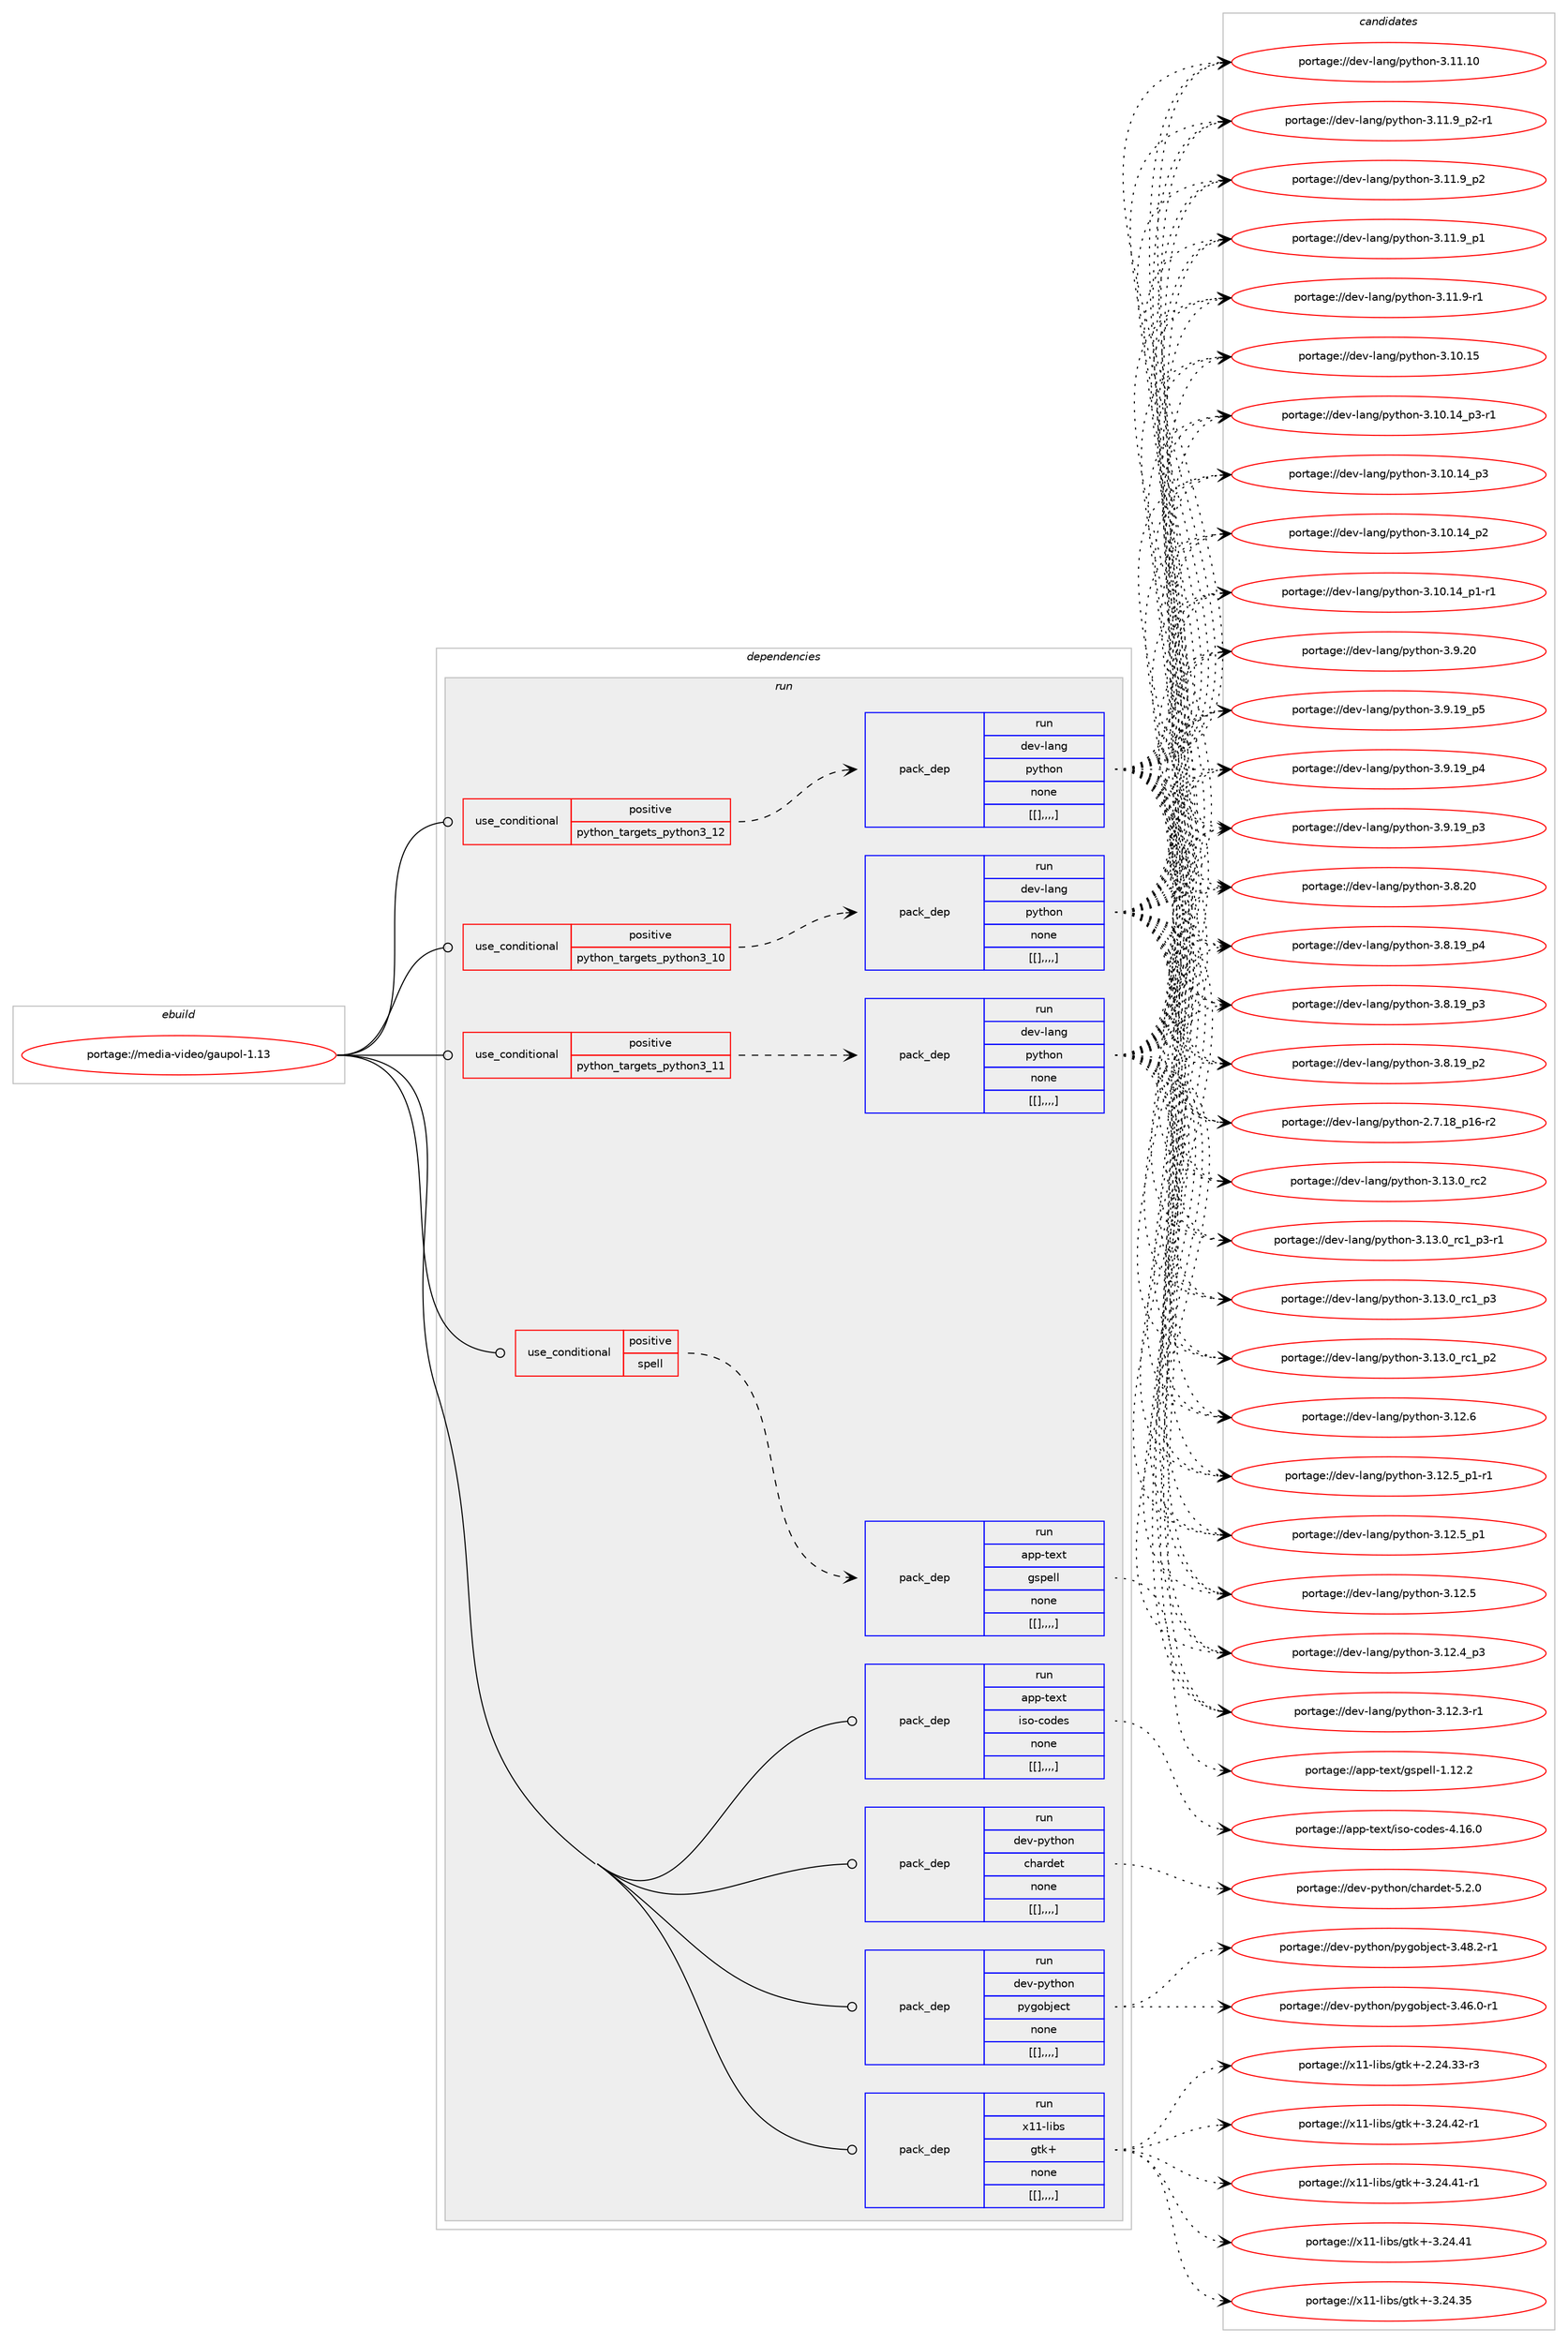 digraph prolog {

# *************
# Graph options
# *************

newrank=true;
concentrate=true;
compound=true;
graph [rankdir=LR,fontname=Helvetica,fontsize=10,ranksep=1.5];#, ranksep=2.5, nodesep=0.2];
edge  [arrowhead=vee];
node  [fontname=Helvetica,fontsize=10];

# **********
# The ebuild
# **********

subgraph cluster_leftcol {
color=gray;
label=<<i>ebuild</i>>;
id [label="portage://media-video/gaupol-1.13", color=red, width=4, href="../media-video/gaupol-1.13.svg"];
}

# ****************
# The dependencies
# ****************

subgraph cluster_midcol {
color=gray;
label=<<i>dependencies</i>>;
subgraph cluster_compile {
fillcolor="#eeeeee";
style=filled;
label=<<i>compile</i>>;
}
subgraph cluster_compileandrun {
fillcolor="#eeeeee";
style=filled;
label=<<i>compile and run</i>>;
}
subgraph cluster_run {
fillcolor="#eeeeee";
style=filled;
label=<<i>run</i>>;
subgraph cond88558 {
dependency346760 [label=<<TABLE BORDER="0" CELLBORDER="1" CELLSPACING="0" CELLPADDING="4"><TR><TD ROWSPAN="3" CELLPADDING="10">use_conditional</TD></TR><TR><TD>positive</TD></TR><TR><TD>python_targets_python3_10</TD></TR></TABLE>>, shape=none, color=red];
subgraph pack255527 {
dependency346761 [label=<<TABLE BORDER="0" CELLBORDER="1" CELLSPACING="0" CELLPADDING="4" WIDTH="220"><TR><TD ROWSPAN="6" CELLPADDING="30">pack_dep</TD></TR><TR><TD WIDTH="110">run</TD></TR><TR><TD>dev-lang</TD></TR><TR><TD>python</TD></TR><TR><TD>none</TD></TR><TR><TD>[[],,,,]</TD></TR></TABLE>>, shape=none, color=blue];
}
dependency346760:e -> dependency346761:w [weight=20,style="dashed",arrowhead="vee"];
}
id:e -> dependency346760:w [weight=20,style="solid",arrowhead="odot"];
subgraph cond88559 {
dependency346762 [label=<<TABLE BORDER="0" CELLBORDER="1" CELLSPACING="0" CELLPADDING="4"><TR><TD ROWSPAN="3" CELLPADDING="10">use_conditional</TD></TR><TR><TD>positive</TD></TR><TR><TD>python_targets_python3_11</TD></TR></TABLE>>, shape=none, color=red];
subgraph pack255528 {
dependency346763 [label=<<TABLE BORDER="0" CELLBORDER="1" CELLSPACING="0" CELLPADDING="4" WIDTH="220"><TR><TD ROWSPAN="6" CELLPADDING="30">pack_dep</TD></TR><TR><TD WIDTH="110">run</TD></TR><TR><TD>dev-lang</TD></TR><TR><TD>python</TD></TR><TR><TD>none</TD></TR><TR><TD>[[],,,,]</TD></TR></TABLE>>, shape=none, color=blue];
}
dependency346762:e -> dependency346763:w [weight=20,style="dashed",arrowhead="vee"];
}
id:e -> dependency346762:w [weight=20,style="solid",arrowhead="odot"];
subgraph cond88560 {
dependency346764 [label=<<TABLE BORDER="0" CELLBORDER="1" CELLSPACING="0" CELLPADDING="4"><TR><TD ROWSPAN="3" CELLPADDING="10">use_conditional</TD></TR><TR><TD>positive</TD></TR><TR><TD>python_targets_python3_12</TD></TR></TABLE>>, shape=none, color=red];
subgraph pack255529 {
dependency346765 [label=<<TABLE BORDER="0" CELLBORDER="1" CELLSPACING="0" CELLPADDING="4" WIDTH="220"><TR><TD ROWSPAN="6" CELLPADDING="30">pack_dep</TD></TR><TR><TD WIDTH="110">run</TD></TR><TR><TD>dev-lang</TD></TR><TR><TD>python</TD></TR><TR><TD>none</TD></TR><TR><TD>[[],,,,]</TD></TR></TABLE>>, shape=none, color=blue];
}
dependency346764:e -> dependency346765:w [weight=20,style="dashed",arrowhead="vee"];
}
id:e -> dependency346764:w [weight=20,style="solid",arrowhead="odot"];
subgraph cond88561 {
dependency346766 [label=<<TABLE BORDER="0" CELLBORDER="1" CELLSPACING="0" CELLPADDING="4"><TR><TD ROWSPAN="3" CELLPADDING="10">use_conditional</TD></TR><TR><TD>positive</TD></TR><TR><TD>spell</TD></TR></TABLE>>, shape=none, color=red];
subgraph pack255530 {
dependency346767 [label=<<TABLE BORDER="0" CELLBORDER="1" CELLSPACING="0" CELLPADDING="4" WIDTH="220"><TR><TD ROWSPAN="6" CELLPADDING="30">pack_dep</TD></TR><TR><TD WIDTH="110">run</TD></TR><TR><TD>app-text</TD></TR><TR><TD>gspell</TD></TR><TR><TD>none</TD></TR><TR><TD>[[],,,,]</TD></TR></TABLE>>, shape=none, color=blue];
}
dependency346766:e -> dependency346767:w [weight=20,style="dashed",arrowhead="vee"];
}
id:e -> dependency346766:w [weight=20,style="solid",arrowhead="odot"];
subgraph pack255531 {
dependency346768 [label=<<TABLE BORDER="0" CELLBORDER="1" CELLSPACING="0" CELLPADDING="4" WIDTH="220"><TR><TD ROWSPAN="6" CELLPADDING="30">pack_dep</TD></TR><TR><TD WIDTH="110">run</TD></TR><TR><TD>app-text</TD></TR><TR><TD>iso-codes</TD></TR><TR><TD>none</TD></TR><TR><TD>[[],,,,]</TD></TR></TABLE>>, shape=none, color=blue];
}
id:e -> dependency346768:w [weight=20,style="solid",arrowhead="odot"];
subgraph pack255532 {
dependency346769 [label=<<TABLE BORDER="0" CELLBORDER="1" CELLSPACING="0" CELLPADDING="4" WIDTH="220"><TR><TD ROWSPAN="6" CELLPADDING="30">pack_dep</TD></TR><TR><TD WIDTH="110">run</TD></TR><TR><TD>dev-python</TD></TR><TR><TD>chardet</TD></TR><TR><TD>none</TD></TR><TR><TD>[[],,,,]</TD></TR></TABLE>>, shape=none, color=blue];
}
id:e -> dependency346769:w [weight=20,style="solid",arrowhead="odot"];
subgraph pack255533 {
dependency346770 [label=<<TABLE BORDER="0" CELLBORDER="1" CELLSPACING="0" CELLPADDING="4" WIDTH="220"><TR><TD ROWSPAN="6" CELLPADDING="30">pack_dep</TD></TR><TR><TD WIDTH="110">run</TD></TR><TR><TD>dev-python</TD></TR><TR><TD>pygobject</TD></TR><TR><TD>none</TD></TR><TR><TD>[[],,,,]</TD></TR></TABLE>>, shape=none, color=blue];
}
id:e -> dependency346770:w [weight=20,style="solid",arrowhead="odot"];
subgraph pack255534 {
dependency346771 [label=<<TABLE BORDER="0" CELLBORDER="1" CELLSPACING="0" CELLPADDING="4" WIDTH="220"><TR><TD ROWSPAN="6" CELLPADDING="30">pack_dep</TD></TR><TR><TD WIDTH="110">run</TD></TR><TR><TD>x11-libs</TD></TR><TR><TD>gtk+</TD></TR><TR><TD>none</TD></TR><TR><TD>[[],,,,]</TD></TR></TABLE>>, shape=none, color=blue];
}
id:e -> dependency346771:w [weight=20,style="solid",arrowhead="odot"];
}
}

# **************
# The candidates
# **************

subgraph cluster_choices {
rank=same;
color=gray;
label=<<i>candidates</i>>;

subgraph choice255527 {
color=black;
nodesep=1;
choice10010111845108971101034711212111610411111045514649514648951149950 [label="portage://dev-lang/python-3.13.0_rc2", color=red, width=4,href="../dev-lang/python-3.13.0_rc2.svg"];
choice1001011184510897110103471121211161041111104551464951464895114994995112514511449 [label="portage://dev-lang/python-3.13.0_rc1_p3-r1", color=red, width=4,href="../dev-lang/python-3.13.0_rc1_p3-r1.svg"];
choice100101118451089711010347112121116104111110455146495146489511499499511251 [label="portage://dev-lang/python-3.13.0_rc1_p3", color=red, width=4,href="../dev-lang/python-3.13.0_rc1_p3.svg"];
choice100101118451089711010347112121116104111110455146495146489511499499511250 [label="portage://dev-lang/python-3.13.0_rc1_p2", color=red, width=4,href="../dev-lang/python-3.13.0_rc1_p2.svg"];
choice10010111845108971101034711212111610411111045514649504654 [label="portage://dev-lang/python-3.12.6", color=red, width=4,href="../dev-lang/python-3.12.6.svg"];
choice1001011184510897110103471121211161041111104551464950465395112494511449 [label="portage://dev-lang/python-3.12.5_p1-r1", color=red, width=4,href="../dev-lang/python-3.12.5_p1-r1.svg"];
choice100101118451089711010347112121116104111110455146495046539511249 [label="portage://dev-lang/python-3.12.5_p1", color=red, width=4,href="../dev-lang/python-3.12.5_p1.svg"];
choice10010111845108971101034711212111610411111045514649504653 [label="portage://dev-lang/python-3.12.5", color=red, width=4,href="../dev-lang/python-3.12.5.svg"];
choice100101118451089711010347112121116104111110455146495046529511251 [label="portage://dev-lang/python-3.12.4_p3", color=red, width=4,href="../dev-lang/python-3.12.4_p3.svg"];
choice100101118451089711010347112121116104111110455146495046514511449 [label="portage://dev-lang/python-3.12.3-r1", color=red, width=4,href="../dev-lang/python-3.12.3-r1.svg"];
choice1001011184510897110103471121211161041111104551464949464948 [label="portage://dev-lang/python-3.11.10", color=red, width=4,href="../dev-lang/python-3.11.10.svg"];
choice1001011184510897110103471121211161041111104551464949465795112504511449 [label="portage://dev-lang/python-3.11.9_p2-r1", color=red, width=4,href="../dev-lang/python-3.11.9_p2-r1.svg"];
choice100101118451089711010347112121116104111110455146494946579511250 [label="portage://dev-lang/python-3.11.9_p2", color=red, width=4,href="../dev-lang/python-3.11.9_p2.svg"];
choice100101118451089711010347112121116104111110455146494946579511249 [label="portage://dev-lang/python-3.11.9_p1", color=red, width=4,href="../dev-lang/python-3.11.9_p1.svg"];
choice100101118451089711010347112121116104111110455146494946574511449 [label="portage://dev-lang/python-3.11.9-r1", color=red, width=4,href="../dev-lang/python-3.11.9-r1.svg"];
choice1001011184510897110103471121211161041111104551464948464953 [label="portage://dev-lang/python-3.10.15", color=red, width=4,href="../dev-lang/python-3.10.15.svg"];
choice100101118451089711010347112121116104111110455146494846495295112514511449 [label="portage://dev-lang/python-3.10.14_p3-r1", color=red, width=4,href="../dev-lang/python-3.10.14_p3-r1.svg"];
choice10010111845108971101034711212111610411111045514649484649529511251 [label="portage://dev-lang/python-3.10.14_p3", color=red, width=4,href="../dev-lang/python-3.10.14_p3.svg"];
choice10010111845108971101034711212111610411111045514649484649529511250 [label="portage://dev-lang/python-3.10.14_p2", color=red, width=4,href="../dev-lang/python-3.10.14_p2.svg"];
choice100101118451089711010347112121116104111110455146494846495295112494511449 [label="portage://dev-lang/python-3.10.14_p1-r1", color=red, width=4,href="../dev-lang/python-3.10.14_p1-r1.svg"];
choice10010111845108971101034711212111610411111045514657465048 [label="portage://dev-lang/python-3.9.20", color=red, width=4,href="../dev-lang/python-3.9.20.svg"];
choice100101118451089711010347112121116104111110455146574649579511253 [label="portage://dev-lang/python-3.9.19_p5", color=red, width=4,href="../dev-lang/python-3.9.19_p5.svg"];
choice100101118451089711010347112121116104111110455146574649579511252 [label="portage://dev-lang/python-3.9.19_p4", color=red, width=4,href="../dev-lang/python-3.9.19_p4.svg"];
choice100101118451089711010347112121116104111110455146574649579511251 [label="portage://dev-lang/python-3.9.19_p3", color=red, width=4,href="../dev-lang/python-3.9.19_p3.svg"];
choice10010111845108971101034711212111610411111045514656465048 [label="portage://dev-lang/python-3.8.20", color=red, width=4,href="../dev-lang/python-3.8.20.svg"];
choice100101118451089711010347112121116104111110455146564649579511252 [label="portage://dev-lang/python-3.8.19_p4", color=red, width=4,href="../dev-lang/python-3.8.19_p4.svg"];
choice100101118451089711010347112121116104111110455146564649579511251 [label="portage://dev-lang/python-3.8.19_p3", color=red, width=4,href="../dev-lang/python-3.8.19_p3.svg"];
choice100101118451089711010347112121116104111110455146564649579511250 [label="portage://dev-lang/python-3.8.19_p2", color=red, width=4,href="../dev-lang/python-3.8.19_p2.svg"];
choice100101118451089711010347112121116104111110455046554649569511249544511450 [label="portage://dev-lang/python-2.7.18_p16-r2", color=red, width=4,href="../dev-lang/python-2.7.18_p16-r2.svg"];
dependency346761:e -> choice10010111845108971101034711212111610411111045514649514648951149950:w [style=dotted,weight="100"];
dependency346761:e -> choice1001011184510897110103471121211161041111104551464951464895114994995112514511449:w [style=dotted,weight="100"];
dependency346761:e -> choice100101118451089711010347112121116104111110455146495146489511499499511251:w [style=dotted,weight="100"];
dependency346761:e -> choice100101118451089711010347112121116104111110455146495146489511499499511250:w [style=dotted,weight="100"];
dependency346761:e -> choice10010111845108971101034711212111610411111045514649504654:w [style=dotted,weight="100"];
dependency346761:e -> choice1001011184510897110103471121211161041111104551464950465395112494511449:w [style=dotted,weight="100"];
dependency346761:e -> choice100101118451089711010347112121116104111110455146495046539511249:w [style=dotted,weight="100"];
dependency346761:e -> choice10010111845108971101034711212111610411111045514649504653:w [style=dotted,weight="100"];
dependency346761:e -> choice100101118451089711010347112121116104111110455146495046529511251:w [style=dotted,weight="100"];
dependency346761:e -> choice100101118451089711010347112121116104111110455146495046514511449:w [style=dotted,weight="100"];
dependency346761:e -> choice1001011184510897110103471121211161041111104551464949464948:w [style=dotted,weight="100"];
dependency346761:e -> choice1001011184510897110103471121211161041111104551464949465795112504511449:w [style=dotted,weight="100"];
dependency346761:e -> choice100101118451089711010347112121116104111110455146494946579511250:w [style=dotted,weight="100"];
dependency346761:e -> choice100101118451089711010347112121116104111110455146494946579511249:w [style=dotted,weight="100"];
dependency346761:e -> choice100101118451089711010347112121116104111110455146494946574511449:w [style=dotted,weight="100"];
dependency346761:e -> choice1001011184510897110103471121211161041111104551464948464953:w [style=dotted,weight="100"];
dependency346761:e -> choice100101118451089711010347112121116104111110455146494846495295112514511449:w [style=dotted,weight="100"];
dependency346761:e -> choice10010111845108971101034711212111610411111045514649484649529511251:w [style=dotted,weight="100"];
dependency346761:e -> choice10010111845108971101034711212111610411111045514649484649529511250:w [style=dotted,weight="100"];
dependency346761:e -> choice100101118451089711010347112121116104111110455146494846495295112494511449:w [style=dotted,weight="100"];
dependency346761:e -> choice10010111845108971101034711212111610411111045514657465048:w [style=dotted,weight="100"];
dependency346761:e -> choice100101118451089711010347112121116104111110455146574649579511253:w [style=dotted,weight="100"];
dependency346761:e -> choice100101118451089711010347112121116104111110455146574649579511252:w [style=dotted,weight="100"];
dependency346761:e -> choice100101118451089711010347112121116104111110455146574649579511251:w [style=dotted,weight="100"];
dependency346761:e -> choice10010111845108971101034711212111610411111045514656465048:w [style=dotted,weight="100"];
dependency346761:e -> choice100101118451089711010347112121116104111110455146564649579511252:w [style=dotted,weight="100"];
dependency346761:e -> choice100101118451089711010347112121116104111110455146564649579511251:w [style=dotted,weight="100"];
dependency346761:e -> choice100101118451089711010347112121116104111110455146564649579511250:w [style=dotted,weight="100"];
dependency346761:e -> choice100101118451089711010347112121116104111110455046554649569511249544511450:w [style=dotted,weight="100"];
}
subgraph choice255528 {
color=black;
nodesep=1;
choice10010111845108971101034711212111610411111045514649514648951149950 [label="portage://dev-lang/python-3.13.0_rc2", color=red, width=4,href="../dev-lang/python-3.13.0_rc2.svg"];
choice1001011184510897110103471121211161041111104551464951464895114994995112514511449 [label="portage://dev-lang/python-3.13.0_rc1_p3-r1", color=red, width=4,href="../dev-lang/python-3.13.0_rc1_p3-r1.svg"];
choice100101118451089711010347112121116104111110455146495146489511499499511251 [label="portage://dev-lang/python-3.13.0_rc1_p3", color=red, width=4,href="../dev-lang/python-3.13.0_rc1_p3.svg"];
choice100101118451089711010347112121116104111110455146495146489511499499511250 [label="portage://dev-lang/python-3.13.0_rc1_p2", color=red, width=4,href="../dev-lang/python-3.13.0_rc1_p2.svg"];
choice10010111845108971101034711212111610411111045514649504654 [label="portage://dev-lang/python-3.12.6", color=red, width=4,href="../dev-lang/python-3.12.6.svg"];
choice1001011184510897110103471121211161041111104551464950465395112494511449 [label="portage://dev-lang/python-3.12.5_p1-r1", color=red, width=4,href="../dev-lang/python-3.12.5_p1-r1.svg"];
choice100101118451089711010347112121116104111110455146495046539511249 [label="portage://dev-lang/python-3.12.5_p1", color=red, width=4,href="../dev-lang/python-3.12.5_p1.svg"];
choice10010111845108971101034711212111610411111045514649504653 [label="portage://dev-lang/python-3.12.5", color=red, width=4,href="../dev-lang/python-3.12.5.svg"];
choice100101118451089711010347112121116104111110455146495046529511251 [label="portage://dev-lang/python-3.12.4_p3", color=red, width=4,href="../dev-lang/python-3.12.4_p3.svg"];
choice100101118451089711010347112121116104111110455146495046514511449 [label="portage://dev-lang/python-3.12.3-r1", color=red, width=4,href="../dev-lang/python-3.12.3-r1.svg"];
choice1001011184510897110103471121211161041111104551464949464948 [label="portage://dev-lang/python-3.11.10", color=red, width=4,href="../dev-lang/python-3.11.10.svg"];
choice1001011184510897110103471121211161041111104551464949465795112504511449 [label="portage://dev-lang/python-3.11.9_p2-r1", color=red, width=4,href="../dev-lang/python-3.11.9_p2-r1.svg"];
choice100101118451089711010347112121116104111110455146494946579511250 [label="portage://dev-lang/python-3.11.9_p2", color=red, width=4,href="../dev-lang/python-3.11.9_p2.svg"];
choice100101118451089711010347112121116104111110455146494946579511249 [label="portage://dev-lang/python-3.11.9_p1", color=red, width=4,href="../dev-lang/python-3.11.9_p1.svg"];
choice100101118451089711010347112121116104111110455146494946574511449 [label="portage://dev-lang/python-3.11.9-r1", color=red, width=4,href="../dev-lang/python-3.11.9-r1.svg"];
choice1001011184510897110103471121211161041111104551464948464953 [label="portage://dev-lang/python-3.10.15", color=red, width=4,href="../dev-lang/python-3.10.15.svg"];
choice100101118451089711010347112121116104111110455146494846495295112514511449 [label="portage://dev-lang/python-3.10.14_p3-r1", color=red, width=4,href="../dev-lang/python-3.10.14_p3-r1.svg"];
choice10010111845108971101034711212111610411111045514649484649529511251 [label="portage://dev-lang/python-3.10.14_p3", color=red, width=4,href="../dev-lang/python-3.10.14_p3.svg"];
choice10010111845108971101034711212111610411111045514649484649529511250 [label="portage://dev-lang/python-3.10.14_p2", color=red, width=4,href="../dev-lang/python-3.10.14_p2.svg"];
choice100101118451089711010347112121116104111110455146494846495295112494511449 [label="portage://dev-lang/python-3.10.14_p1-r1", color=red, width=4,href="../dev-lang/python-3.10.14_p1-r1.svg"];
choice10010111845108971101034711212111610411111045514657465048 [label="portage://dev-lang/python-3.9.20", color=red, width=4,href="../dev-lang/python-3.9.20.svg"];
choice100101118451089711010347112121116104111110455146574649579511253 [label="portage://dev-lang/python-3.9.19_p5", color=red, width=4,href="../dev-lang/python-3.9.19_p5.svg"];
choice100101118451089711010347112121116104111110455146574649579511252 [label="portage://dev-lang/python-3.9.19_p4", color=red, width=4,href="../dev-lang/python-3.9.19_p4.svg"];
choice100101118451089711010347112121116104111110455146574649579511251 [label="portage://dev-lang/python-3.9.19_p3", color=red, width=4,href="../dev-lang/python-3.9.19_p3.svg"];
choice10010111845108971101034711212111610411111045514656465048 [label="portage://dev-lang/python-3.8.20", color=red, width=4,href="../dev-lang/python-3.8.20.svg"];
choice100101118451089711010347112121116104111110455146564649579511252 [label="portage://dev-lang/python-3.8.19_p4", color=red, width=4,href="../dev-lang/python-3.8.19_p4.svg"];
choice100101118451089711010347112121116104111110455146564649579511251 [label="portage://dev-lang/python-3.8.19_p3", color=red, width=4,href="../dev-lang/python-3.8.19_p3.svg"];
choice100101118451089711010347112121116104111110455146564649579511250 [label="portage://dev-lang/python-3.8.19_p2", color=red, width=4,href="../dev-lang/python-3.8.19_p2.svg"];
choice100101118451089711010347112121116104111110455046554649569511249544511450 [label="portage://dev-lang/python-2.7.18_p16-r2", color=red, width=4,href="../dev-lang/python-2.7.18_p16-r2.svg"];
dependency346763:e -> choice10010111845108971101034711212111610411111045514649514648951149950:w [style=dotted,weight="100"];
dependency346763:e -> choice1001011184510897110103471121211161041111104551464951464895114994995112514511449:w [style=dotted,weight="100"];
dependency346763:e -> choice100101118451089711010347112121116104111110455146495146489511499499511251:w [style=dotted,weight="100"];
dependency346763:e -> choice100101118451089711010347112121116104111110455146495146489511499499511250:w [style=dotted,weight="100"];
dependency346763:e -> choice10010111845108971101034711212111610411111045514649504654:w [style=dotted,weight="100"];
dependency346763:e -> choice1001011184510897110103471121211161041111104551464950465395112494511449:w [style=dotted,weight="100"];
dependency346763:e -> choice100101118451089711010347112121116104111110455146495046539511249:w [style=dotted,weight="100"];
dependency346763:e -> choice10010111845108971101034711212111610411111045514649504653:w [style=dotted,weight="100"];
dependency346763:e -> choice100101118451089711010347112121116104111110455146495046529511251:w [style=dotted,weight="100"];
dependency346763:e -> choice100101118451089711010347112121116104111110455146495046514511449:w [style=dotted,weight="100"];
dependency346763:e -> choice1001011184510897110103471121211161041111104551464949464948:w [style=dotted,weight="100"];
dependency346763:e -> choice1001011184510897110103471121211161041111104551464949465795112504511449:w [style=dotted,weight="100"];
dependency346763:e -> choice100101118451089711010347112121116104111110455146494946579511250:w [style=dotted,weight="100"];
dependency346763:e -> choice100101118451089711010347112121116104111110455146494946579511249:w [style=dotted,weight="100"];
dependency346763:e -> choice100101118451089711010347112121116104111110455146494946574511449:w [style=dotted,weight="100"];
dependency346763:e -> choice1001011184510897110103471121211161041111104551464948464953:w [style=dotted,weight="100"];
dependency346763:e -> choice100101118451089711010347112121116104111110455146494846495295112514511449:w [style=dotted,weight="100"];
dependency346763:e -> choice10010111845108971101034711212111610411111045514649484649529511251:w [style=dotted,weight="100"];
dependency346763:e -> choice10010111845108971101034711212111610411111045514649484649529511250:w [style=dotted,weight="100"];
dependency346763:e -> choice100101118451089711010347112121116104111110455146494846495295112494511449:w [style=dotted,weight="100"];
dependency346763:e -> choice10010111845108971101034711212111610411111045514657465048:w [style=dotted,weight="100"];
dependency346763:e -> choice100101118451089711010347112121116104111110455146574649579511253:w [style=dotted,weight="100"];
dependency346763:e -> choice100101118451089711010347112121116104111110455146574649579511252:w [style=dotted,weight="100"];
dependency346763:e -> choice100101118451089711010347112121116104111110455146574649579511251:w [style=dotted,weight="100"];
dependency346763:e -> choice10010111845108971101034711212111610411111045514656465048:w [style=dotted,weight="100"];
dependency346763:e -> choice100101118451089711010347112121116104111110455146564649579511252:w [style=dotted,weight="100"];
dependency346763:e -> choice100101118451089711010347112121116104111110455146564649579511251:w [style=dotted,weight="100"];
dependency346763:e -> choice100101118451089711010347112121116104111110455146564649579511250:w [style=dotted,weight="100"];
dependency346763:e -> choice100101118451089711010347112121116104111110455046554649569511249544511450:w [style=dotted,weight="100"];
}
subgraph choice255529 {
color=black;
nodesep=1;
choice10010111845108971101034711212111610411111045514649514648951149950 [label="portage://dev-lang/python-3.13.0_rc2", color=red, width=4,href="../dev-lang/python-3.13.0_rc2.svg"];
choice1001011184510897110103471121211161041111104551464951464895114994995112514511449 [label="portage://dev-lang/python-3.13.0_rc1_p3-r1", color=red, width=4,href="../dev-lang/python-3.13.0_rc1_p3-r1.svg"];
choice100101118451089711010347112121116104111110455146495146489511499499511251 [label="portage://dev-lang/python-3.13.0_rc1_p3", color=red, width=4,href="../dev-lang/python-3.13.0_rc1_p3.svg"];
choice100101118451089711010347112121116104111110455146495146489511499499511250 [label="portage://dev-lang/python-3.13.0_rc1_p2", color=red, width=4,href="../dev-lang/python-3.13.0_rc1_p2.svg"];
choice10010111845108971101034711212111610411111045514649504654 [label="portage://dev-lang/python-3.12.6", color=red, width=4,href="../dev-lang/python-3.12.6.svg"];
choice1001011184510897110103471121211161041111104551464950465395112494511449 [label="portage://dev-lang/python-3.12.5_p1-r1", color=red, width=4,href="../dev-lang/python-3.12.5_p1-r1.svg"];
choice100101118451089711010347112121116104111110455146495046539511249 [label="portage://dev-lang/python-3.12.5_p1", color=red, width=4,href="../dev-lang/python-3.12.5_p1.svg"];
choice10010111845108971101034711212111610411111045514649504653 [label="portage://dev-lang/python-3.12.5", color=red, width=4,href="../dev-lang/python-3.12.5.svg"];
choice100101118451089711010347112121116104111110455146495046529511251 [label="portage://dev-lang/python-3.12.4_p3", color=red, width=4,href="../dev-lang/python-3.12.4_p3.svg"];
choice100101118451089711010347112121116104111110455146495046514511449 [label="portage://dev-lang/python-3.12.3-r1", color=red, width=4,href="../dev-lang/python-3.12.3-r1.svg"];
choice1001011184510897110103471121211161041111104551464949464948 [label="portage://dev-lang/python-3.11.10", color=red, width=4,href="../dev-lang/python-3.11.10.svg"];
choice1001011184510897110103471121211161041111104551464949465795112504511449 [label="portage://dev-lang/python-3.11.9_p2-r1", color=red, width=4,href="../dev-lang/python-3.11.9_p2-r1.svg"];
choice100101118451089711010347112121116104111110455146494946579511250 [label="portage://dev-lang/python-3.11.9_p2", color=red, width=4,href="../dev-lang/python-3.11.9_p2.svg"];
choice100101118451089711010347112121116104111110455146494946579511249 [label="portage://dev-lang/python-3.11.9_p1", color=red, width=4,href="../dev-lang/python-3.11.9_p1.svg"];
choice100101118451089711010347112121116104111110455146494946574511449 [label="portage://dev-lang/python-3.11.9-r1", color=red, width=4,href="../dev-lang/python-3.11.9-r1.svg"];
choice1001011184510897110103471121211161041111104551464948464953 [label="portage://dev-lang/python-3.10.15", color=red, width=4,href="../dev-lang/python-3.10.15.svg"];
choice100101118451089711010347112121116104111110455146494846495295112514511449 [label="portage://dev-lang/python-3.10.14_p3-r1", color=red, width=4,href="../dev-lang/python-3.10.14_p3-r1.svg"];
choice10010111845108971101034711212111610411111045514649484649529511251 [label="portage://dev-lang/python-3.10.14_p3", color=red, width=4,href="../dev-lang/python-3.10.14_p3.svg"];
choice10010111845108971101034711212111610411111045514649484649529511250 [label="portage://dev-lang/python-3.10.14_p2", color=red, width=4,href="../dev-lang/python-3.10.14_p2.svg"];
choice100101118451089711010347112121116104111110455146494846495295112494511449 [label="portage://dev-lang/python-3.10.14_p1-r1", color=red, width=4,href="../dev-lang/python-3.10.14_p1-r1.svg"];
choice10010111845108971101034711212111610411111045514657465048 [label="portage://dev-lang/python-3.9.20", color=red, width=4,href="../dev-lang/python-3.9.20.svg"];
choice100101118451089711010347112121116104111110455146574649579511253 [label="portage://dev-lang/python-3.9.19_p5", color=red, width=4,href="../dev-lang/python-3.9.19_p5.svg"];
choice100101118451089711010347112121116104111110455146574649579511252 [label="portage://dev-lang/python-3.9.19_p4", color=red, width=4,href="../dev-lang/python-3.9.19_p4.svg"];
choice100101118451089711010347112121116104111110455146574649579511251 [label="portage://dev-lang/python-3.9.19_p3", color=red, width=4,href="../dev-lang/python-3.9.19_p3.svg"];
choice10010111845108971101034711212111610411111045514656465048 [label="portage://dev-lang/python-3.8.20", color=red, width=4,href="../dev-lang/python-3.8.20.svg"];
choice100101118451089711010347112121116104111110455146564649579511252 [label="portage://dev-lang/python-3.8.19_p4", color=red, width=4,href="../dev-lang/python-3.8.19_p4.svg"];
choice100101118451089711010347112121116104111110455146564649579511251 [label="portage://dev-lang/python-3.8.19_p3", color=red, width=4,href="../dev-lang/python-3.8.19_p3.svg"];
choice100101118451089711010347112121116104111110455146564649579511250 [label="portage://dev-lang/python-3.8.19_p2", color=red, width=4,href="../dev-lang/python-3.8.19_p2.svg"];
choice100101118451089711010347112121116104111110455046554649569511249544511450 [label="portage://dev-lang/python-2.7.18_p16-r2", color=red, width=4,href="../dev-lang/python-2.7.18_p16-r2.svg"];
dependency346765:e -> choice10010111845108971101034711212111610411111045514649514648951149950:w [style=dotted,weight="100"];
dependency346765:e -> choice1001011184510897110103471121211161041111104551464951464895114994995112514511449:w [style=dotted,weight="100"];
dependency346765:e -> choice100101118451089711010347112121116104111110455146495146489511499499511251:w [style=dotted,weight="100"];
dependency346765:e -> choice100101118451089711010347112121116104111110455146495146489511499499511250:w [style=dotted,weight="100"];
dependency346765:e -> choice10010111845108971101034711212111610411111045514649504654:w [style=dotted,weight="100"];
dependency346765:e -> choice1001011184510897110103471121211161041111104551464950465395112494511449:w [style=dotted,weight="100"];
dependency346765:e -> choice100101118451089711010347112121116104111110455146495046539511249:w [style=dotted,weight="100"];
dependency346765:e -> choice10010111845108971101034711212111610411111045514649504653:w [style=dotted,weight="100"];
dependency346765:e -> choice100101118451089711010347112121116104111110455146495046529511251:w [style=dotted,weight="100"];
dependency346765:e -> choice100101118451089711010347112121116104111110455146495046514511449:w [style=dotted,weight="100"];
dependency346765:e -> choice1001011184510897110103471121211161041111104551464949464948:w [style=dotted,weight="100"];
dependency346765:e -> choice1001011184510897110103471121211161041111104551464949465795112504511449:w [style=dotted,weight="100"];
dependency346765:e -> choice100101118451089711010347112121116104111110455146494946579511250:w [style=dotted,weight="100"];
dependency346765:e -> choice100101118451089711010347112121116104111110455146494946579511249:w [style=dotted,weight="100"];
dependency346765:e -> choice100101118451089711010347112121116104111110455146494946574511449:w [style=dotted,weight="100"];
dependency346765:e -> choice1001011184510897110103471121211161041111104551464948464953:w [style=dotted,weight="100"];
dependency346765:e -> choice100101118451089711010347112121116104111110455146494846495295112514511449:w [style=dotted,weight="100"];
dependency346765:e -> choice10010111845108971101034711212111610411111045514649484649529511251:w [style=dotted,weight="100"];
dependency346765:e -> choice10010111845108971101034711212111610411111045514649484649529511250:w [style=dotted,weight="100"];
dependency346765:e -> choice100101118451089711010347112121116104111110455146494846495295112494511449:w [style=dotted,weight="100"];
dependency346765:e -> choice10010111845108971101034711212111610411111045514657465048:w [style=dotted,weight="100"];
dependency346765:e -> choice100101118451089711010347112121116104111110455146574649579511253:w [style=dotted,weight="100"];
dependency346765:e -> choice100101118451089711010347112121116104111110455146574649579511252:w [style=dotted,weight="100"];
dependency346765:e -> choice100101118451089711010347112121116104111110455146574649579511251:w [style=dotted,weight="100"];
dependency346765:e -> choice10010111845108971101034711212111610411111045514656465048:w [style=dotted,weight="100"];
dependency346765:e -> choice100101118451089711010347112121116104111110455146564649579511252:w [style=dotted,weight="100"];
dependency346765:e -> choice100101118451089711010347112121116104111110455146564649579511251:w [style=dotted,weight="100"];
dependency346765:e -> choice100101118451089711010347112121116104111110455146564649579511250:w [style=dotted,weight="100"];
dependency346765:e -> choice100101118451089711010347112121116104111110455046554649569511249544511450:w [style=dotted,weight="100"];
}
subgraph choice255530 {
color=black;
nodesep=1;
choice97112112451161011201164710311511210110810845494649504650 [label="portage://app-text/gspell-1.12.2", color=red, width=4,href="../app-text/gspell-1.12.2.svg"];
dependency346767:e -> choice97112112451161011201164710311511210110810845494649504650:w [style=dotted,weight="100"];
}
subgraph choice255531 {
color=black;
nodesep=1;
choice971121124511610112011647105115111459911110010111545524649544648 [label="portage://app-text/iso-codes-4.16.0", color=red, width=4,href="../app-text/iso-codes-4.16.0.svg"];
dependency346768:e -> choice971121124511610112011647105115111459911110010111545524649544648:w [style=dotted,weight="100"];
}
subgraph choice255532 {
color=black;
nodesep=1;
choice10010111845112121116104111110479910497114100101116455346504648 [label="portage://dev-python/chardet-5.2.0", color=red, width=4,href="../dev-python/chardet-5.2.0.svg"];
dependency346769:e -> choice10010111845112121116104111110479910497114100101116455346504648:w [style=dotted,weight="100"];
}
subgraph choice255533 {
color=black;
nodesep=1;
choice10010111845112121116104111110471121211031119810610199116455146525646504511449 [label="portage://dev-python/pygobject-3.48.2-r1", color=red, width=4,href="../dev-python/pygobject-3.48.2-r1.svg"];
choice10010111845112121116104111110471121211031119810610199116455146525446484511449 [label="portage://dev-python/pygobject-3.46.0-r1", color=red, width=4,href="../dev-python/pygobject-3.46.0-r1.svg"];
dependency346770:e -> choice10010111845112121116104111110471121211031119810610199116455146525646504511449:w [style=dotted,weight="100"];
dependency346770:e -> choice10010111845112121116104111110471121211031119810610199116455146525446484511449:w [style=dotted,weight="100"];
}
subgraph choice255534 {
color=black;
nodesep=1;
choice12049494510810598115471031161074345514650524652504511449 [label="portage://x11-libs/gtk+-3.24.42-r1", color=red, width=4,href="../x11-libs/gtk+-3.24.42-r1.svg"];
choice12049494510810598115471031161074345514650524652494511449 [label="portage://x11-libs/gtk+-3.24.41-r1", color=red, width=4,href="../x11-libs/gtk+-3.24.41-r1.svg"];
choice1204949451081059811547103116107434551465052465249 [label="portage://x11-libs/gtk+-3.24.41", color=red, width=4,href="../x11-libs/gtk+-3.24.41.svg"];
choice1204949451081059811547103116107434551465052465153 [label="portage://x11-libs/gtk+-3.24.35", color=red, width=4,href="../x11-libs/gtk+-3.24.35.svg"];
choice12049494510810598115471031161074345504650524651514511451 [label="portage://x11-libs/gtk+-2.24.33-r3", color=red, width=4,href="../x11-libs/gtk+-2.24.33-r3.svg"];
dependency346771:e -> choice12049494510810598115471031161074345514650524652504511449:w [style=dotted,weight="100"];
dependency346771:e -> choice12049494510810598115471031161074345514650524652494511449:w [style=dotted,weight="100"];
dependency346771:e -> choice1204949451081059811547103116107434551465052465249:w [style=dotted,weight="100"];
dependency346771:e -> choice1204949451081059811547103116107434551465052465153:w [style=dotted,weight="100"];
dependency346771:e -> choice12049494510810598115471031161074345504650524651514511451:w [style=dotted,weight="100"];
}
}

}
